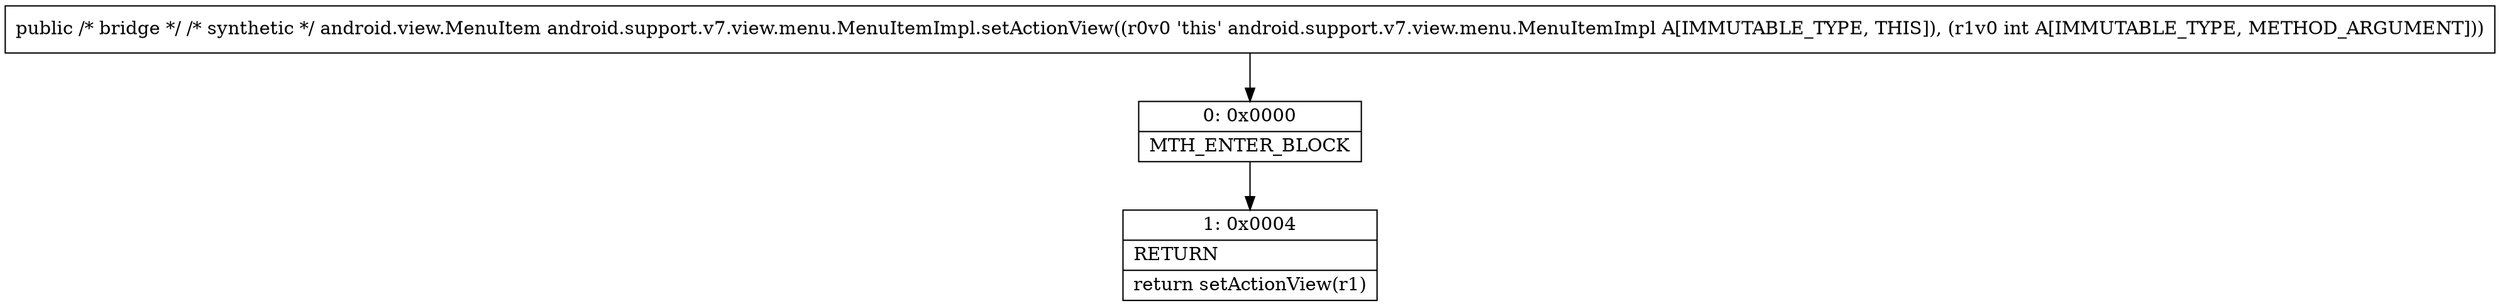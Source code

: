 digraph "CFG forandroid.support.v7.view.menu.MenuItemImpl.setActionView(I)Landroid\/view\/MenuItem;" {
Node_0 [shape=record,label="{0\:\ 0x0000|MTH_ENTER_BLOCK\l}"];
Node_1 [shape=record,label="{1\:\ 0x0004|RETURN\l|return setActionView(r1)\l}"];
MethodNode[shape=record,label="{public \/* bridge *\/ \/* synthetic *\/ android.view.MenuItem android.support.v7.view.menu.MenuItemImpl.setActionView((r0v0 'this' android.support.v7.view.menu.MenuItemImpl A[IMMUTABLE_TYPE, THIS]), (r1v0 int A[IMMUTABLE_TYPE, METHOD_ARGUMENT])) }"];
MethodNode -> Node_0;
Node_0 -> Node_1;
}

